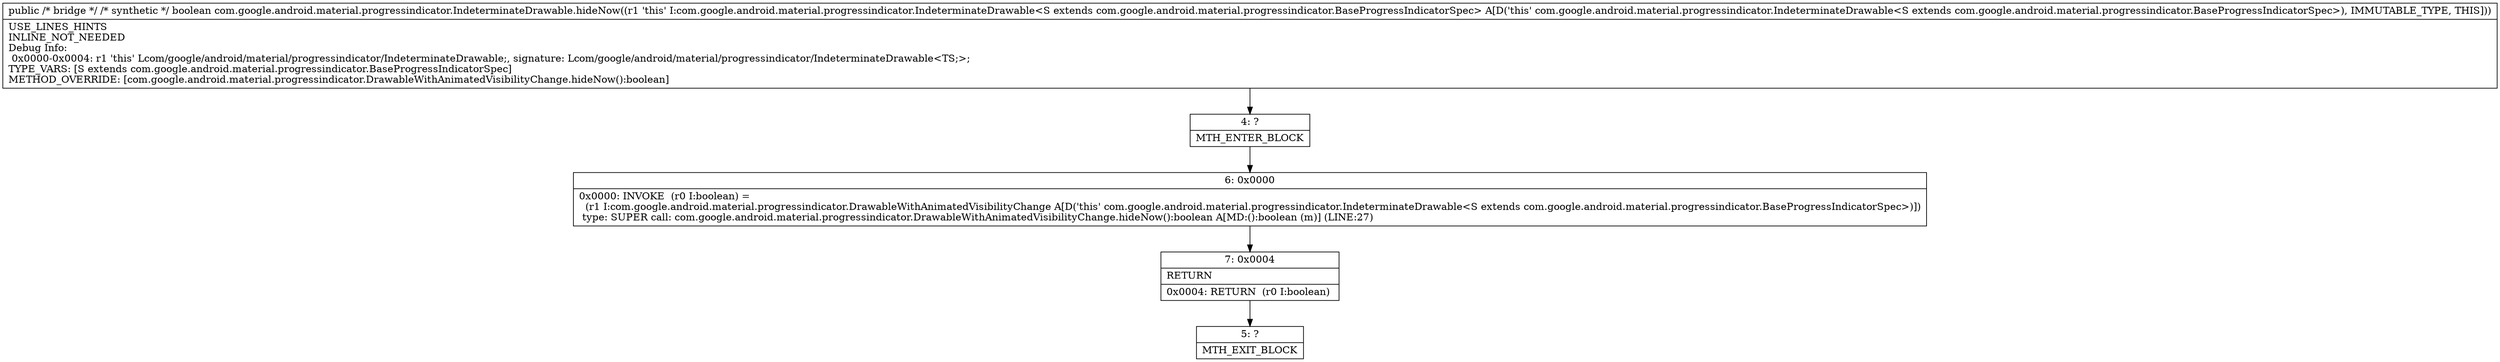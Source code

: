 digraph "CFG forcom.google.android.material.progressindicator.IndeterminateDrawable.hideNow()Z" {
Node_4 [shape=record,label="{4\:\ ?|MTH_ENTER_BLOCK\l}"];
Node_6 [shape=record,label="{6\:\ 0x0000|0x0000: INVOKE  (r0 I:boolean) = \l  (r1 I:com.google.android.material.progressindicator.DrawableWithAnimatedVisibilityChange A[D('this' com.google.android.material.progressindicator.IndeterminateDrawable\<S extends com.google.android.material.progressindicator.BaseProgressIndicatorSpec\>)])\l type: SUPER call: com.google.android.material.progressindicator.DrawableWithAnimatedVisibilityChange.hideNow():boolean A[MD:():boolean (m)] (LINE:27)\l}"];
Node_7 [shape=record,label="{7\:\ 0x0004|RETURN\l|0x0004: RETURN  (r0 I:boolean) \l}"];
Node_5 [shape=record,label="{5\:\ ?|MTH_EXIT_BLOCK\l}"];
MethodNode[shape=record,label="{public \/* bridge *\/ \/* synthetic *\/ boolean com.google.android.material.progressindicator.IndeterminateDrawable.hideNow((r1 'this' I:com.google.android.material.progressindicator.IndeterminateDrawable\<S extends com.google.android.material.progressindicator.BaseProgressIndicatorSpec\> A[D('this' com.google.android.material.progressindicator.IndeterminateDrawable\<S extends com.google.android.material.progressindicator.BaseProgressIndicatorSpec\>), IMMUTABLE_TYPE, THIS]))  | USE_LINES_HINTS\lINLINE_NOT_NEEDED\lDebug Info:\l  0x0000\-0x0004: r1 'this' Lcom\/google\/android\/material\/progressindicator\/IndeterminateDrawable;, signature: Lcom\/google\/android\/material\/progressindicator\/IndeterminateDrawable\<TS;\>;\lTYPE_VARS: [S extends com.google.android.material.progressindicator.BaseProgressIndicatorSpec]\lMETHOD_OVERRIDE: [com.google.android.material.progressindicator.DrawableWithAnimatedVisibilityChange.hideNow():boolean]\l}"];
MethodNode -> Node_4;Node_4 -> Node_6;
Node_6 -> Node_7;
Node_7 -> Node_5;
}

